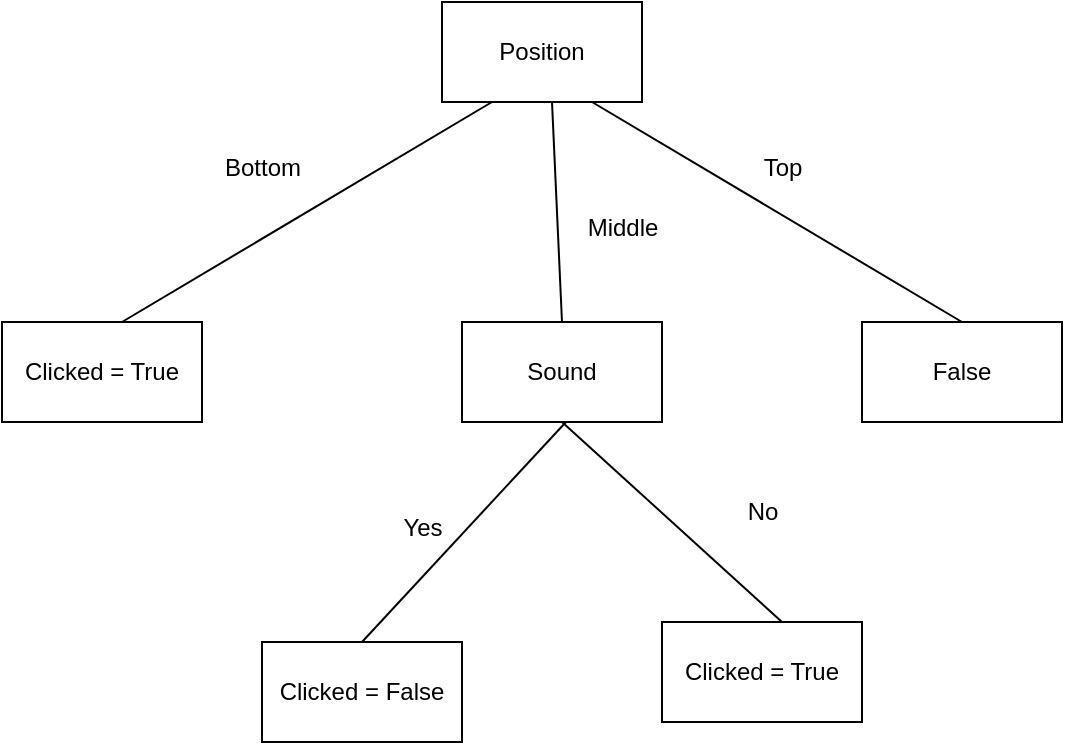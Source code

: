 <mxfile version="21.2.8" type="device">
  <diagram name="Page-1" id="sLZeBrimJtro2HyK5LZe">
    <mxGraphModel dx="1036" dy="614" grid="1" gridSize="10" guides="1" tooltips="1" connect="1" arrows="1" fold="1" page="1" pageScale="1" pageWidth="1169" pageHeight="827" math="0" shadow="0">
      <root>
        <mxCell id="0" />
        <mxCell id="1" parent="0" />
        <mxCell id="ON8zbtTXN7hFOHAPclL6-1" value="Position" style="rounded=0;whiteSpace=wrap;html=1;" vertex="1" parent="1">
          <mxGeometry x="520" y="240" width="100" height="50" as="geometry" />
        </mxCell>
        <mxCell id="ON8zbtTXN7hFOHAPclL6-3" value="Clicked = True" style="rounded=0;whiteSpace=wrap;html=1;" vertex="1" parent="1">
          <mxGeometry x="300" y="400" width="100" height="50" as="geometry" />
        </mxCell>
        <mxCell id="ON8zbtTXN7hFOHAPclL6-6" value="" style="endArrow=none;html=1;rounded=0;entryX=0.25;entryY=1;entryDx=0;entryDy=0;" edge="1" parent="1" target="ON8zbtTXN7hFOHAPclL6-1">
          <mxGeometry width="50" height="50" relative="1" as="geometry">
            <mxPoint x="360" y="400" as="sourcePoint" />
            <mxPoint x="530" y="290" as="targetPoint" />
          </mxGeometry>
        </mxCell>
        <mxCell id="ON8zbtTXN7hFOHAPclL6-7" value="" style="endArrow=none;html=1;rounded=0;entryX=0.75;entryY=1;entryDx=0;entryDy=0;" edge="1" parent="1" target="ON8zbtTXN7hFOHAPclL6-1">
          <mxGeometry width="50" height="50" relative="1" as="geometry">
            <mxPoint x="780" y="400" as="sourcePoint" />
            <mxPoint x="615" y="310" as="targetPoint" />
          </mxGeometry>
        </mxCell>
        <mxCell id="ON8zbtTXN7hFOHAPclL6-8" value="False" style="rounded=0;whiteSpace=wrap;html=1;" vertex="1" parent="1">
          <mxGeometry x="730" y="400" width="100" height="50" as="geometry" />
        </mxCell>
        <mxCell id="ON8zbtTXN7hFOHAPclL6-9" value="Sound" style="rounded=0;whiteSpace=wrap;html=1;" vertex="1" parent="1">
          <mxGeometry x="530" y="400" width="100" height="50" as="geometry" />
        </mxCell>
        <mxCell id="ON8zbtTXN7hFOHAPclL6-10" value="" style="endArrow=none;html=1;rounded=0;entryX=0.25;entryY=1;entryDx=0;entryDy=0;exitX=0.5;exitY=0;exitDx=0;exitDy=0;" edge="1" parent="1" source="ON8zbtTXN7hFOHAPclL6-9">
          <mxGeometry width="50" height="50" relative="1" as="geometry">
            <mxPoint x="390" y="400" as="sourcePoint" />
            <mxPoint x="575" y="290" as="targetPoint" />
          </mxGeometry>
        </mxCell>
        <mxCell id="ON8zbtTXN7hFOHAPclL6-11" value="Top" style="text;html=1;align=center;verticalAlign=middle;resizable=0;points=[];autosize=1;strokeColor=none;fillColor=none;" vertex="1" parent="1">
          <mxGeometry x="670" y="308" width="40" height="30" as="geometry" />
        </mxCell>
        <mxCell id="ON8zbtTXN7hFOHAPclL6-12" value="Middle" style="text;html=1;align=center;verticalAlign=middle;resizable=0;points=[];autosize=1;strokeColor=none;fillColor=none;" vertex="1" parent="1">
          <mxGeometry x="580" y="338" width="60" height="30" as="geometry" />
        </mxCell>
        <mxCell id="ON8zbtTXN7hFOHAPclL6-13" value="Bottom" style="text;html=1;align=center;verticalAlign=middle;resizable=0;points=[];autosize=1;strokeColor=none;fillColor=none;" vertex="1" parent="1">
          <mxGeometry x="400" y="308" width="60" height="30" as="geometry" />
        </mxCell>
        <mxCell id="ON8zbtTXN7hFOHAPclL6-14" value="Clicked = False" style="rounded=0;whiteSpace=wrap;html=1;" vertex="1" parent="1">
          <mxGeometry x="430" y="560" width="100" height="50" as="geometry" />
        </mxCell>
        <mxCell id="ON8zbtTXN7hFOHAPclL6-16" value="" style="endArrow=none;html=1;rounded=0;entryX=0.25;entryY=1;entryDx=0;entryDy=0;exitX=0.5;exitY=0;exitDx=0;exitDy=0;" edge="1" parent="1" source="ON8zbtTXN7hFOHAPclL6-14">
          <mxGeometry width="50" height="50" relative="1" as="geometry">
            <mxPoint x="587" y="560" as="sourcePoint" />
            <mxPoint x="582" y="450" as="targetPoint" />
          </mxGeometry>
        </mxCell>
        <mxCell id="ON8zbtTXN7hFOHAPclL6-17" value="Clicked = True" style="rounded=0;whiteSpace=wrap;html=1;" vertex="1" parent="1">
          <mxGeometry x="630" y="550" width="100" height="50" as="geometry" />
        </mxCell>
        <mxCell id="ON8zbtTXN7hFOHAPclL6-18" value="Yes" style="text;html=1;align=center;verticalAlign=middle;resizable=0;points=[];autosize=1;strokeColor=none;fillColor=none;" vertex="1" parent="1">
          <mxGeometry x="490" y="488" width="40" height="30" as="geometry" />
        </mxCell>
        <mxCell id="ON8zbtTXN7hFOHAPclL6-19" value="" style="endArrow=none;html=1;rounded=0;" edge="1" parent="1">
          <mxGeometry width="50" height="50" relative="1" as="geometry">
            <mxPoint x="690" y="550" as="sourcePoint" />
            <mxPoint x="580" y="450" as="targetPoint" />
          </mxGeometry>
        </mxCell>
        <mxCell id="ON8zbtTXN7hFOHAPclL6-20" value="No" style="text;html=1;align=center;verticalAlign=middle;resizable=0;points=[];autosize=1;strokeColor=none;fillColor=none;" vertex="1" parent="1">
          <mxGeometry x="660" y="480" width="40" height="30" as="geometry" />
        </mxCell>
      </root>
    </mxGraphModel>
  </diagram>
</mxfile>
